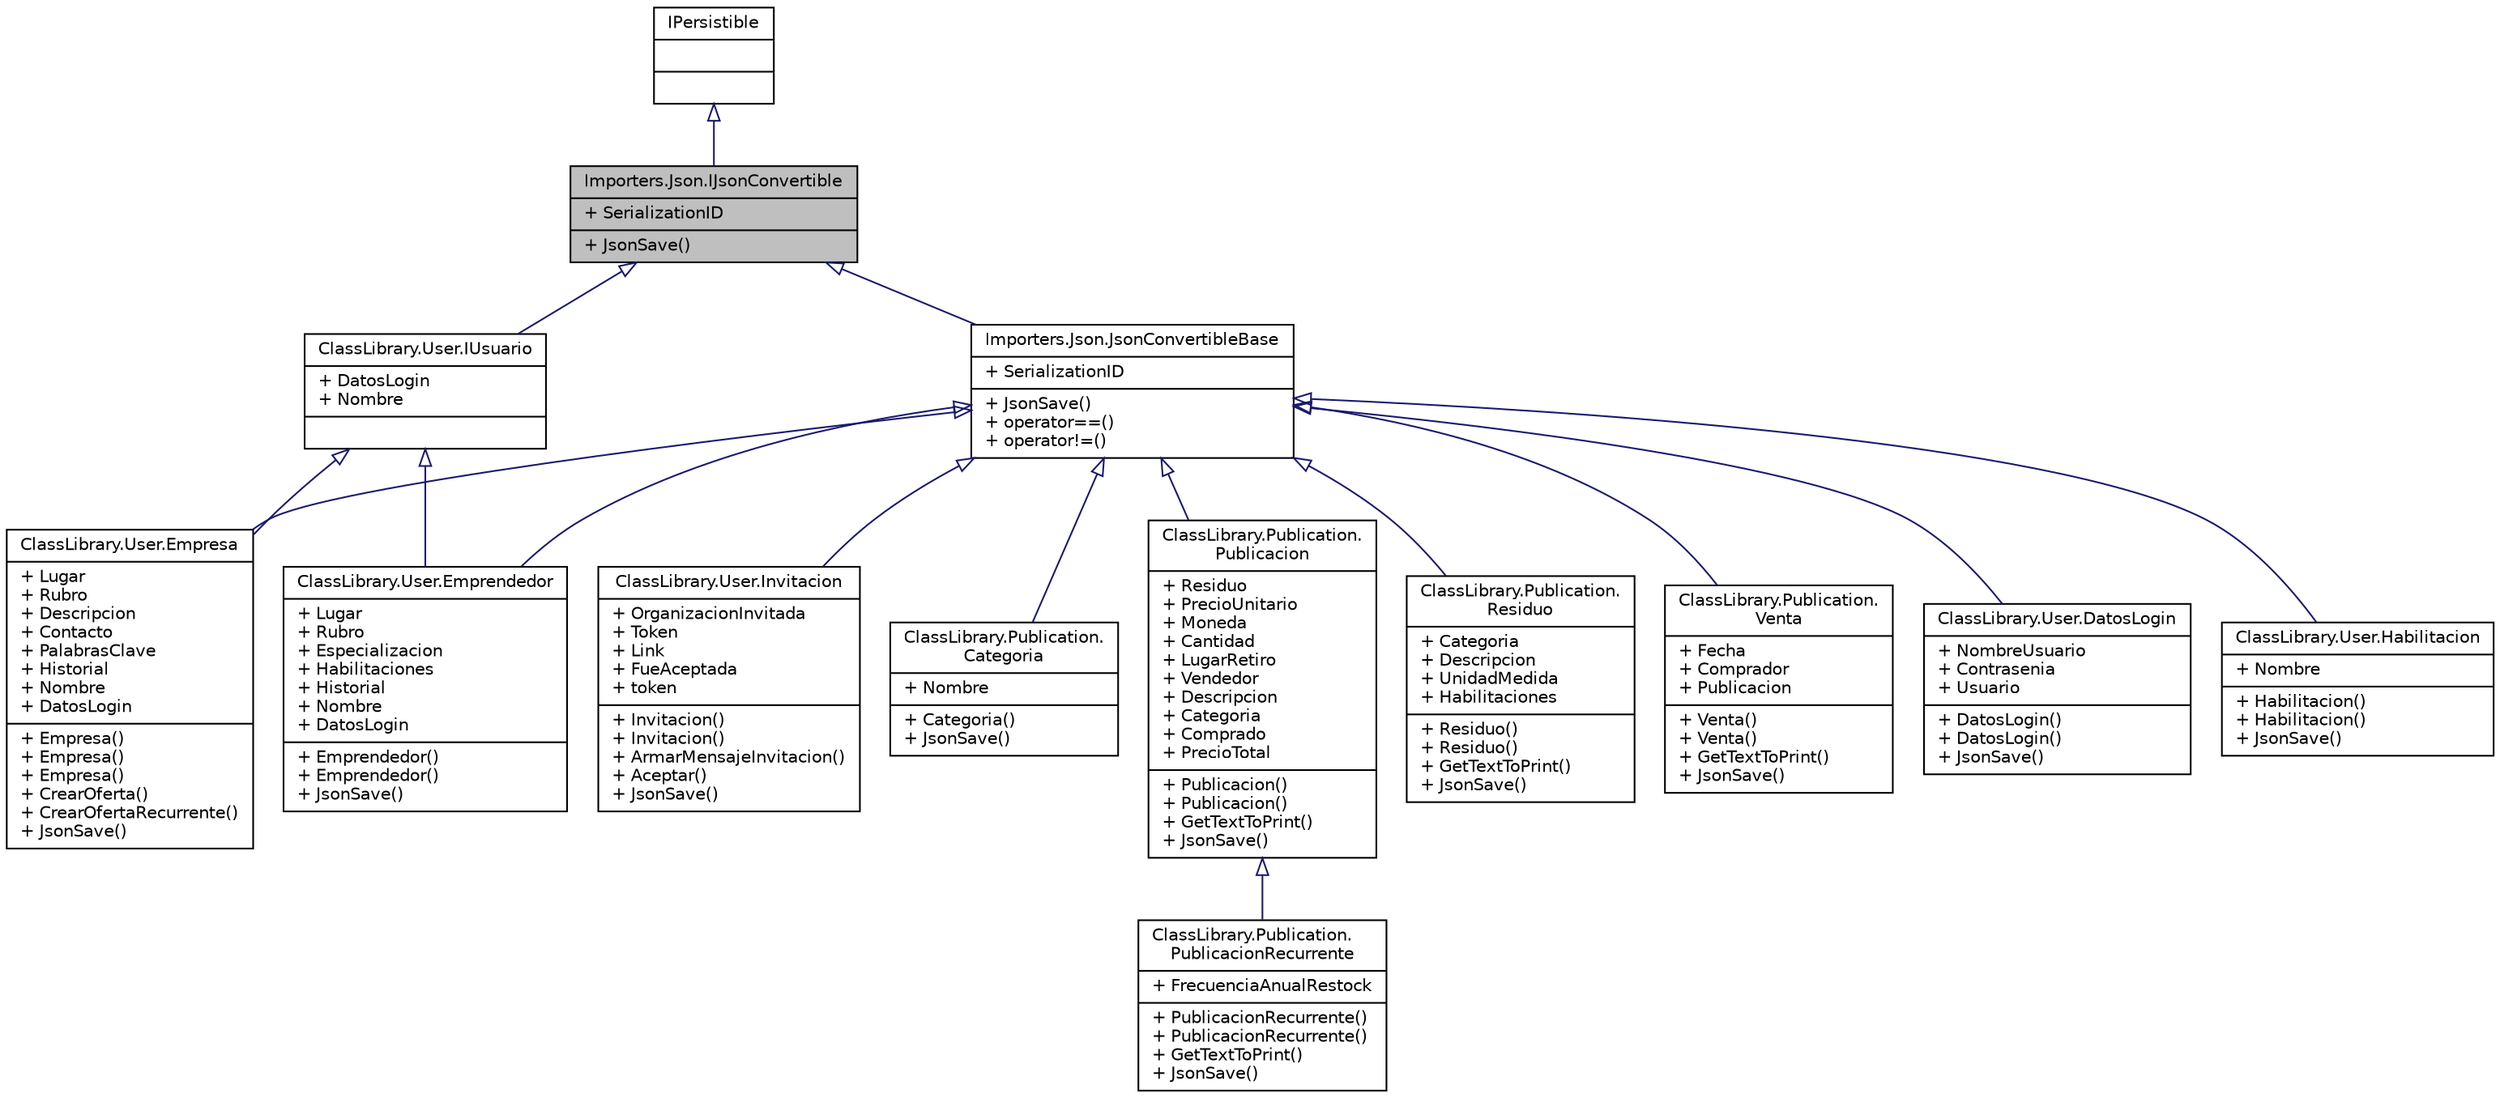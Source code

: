 digraph "Importers.Json.IJsonConvertible"
{
 // INTERACTIVE_SVG=YES
 // LATEX_PDF_SIZE
  edge [fontname="Helvetica",fontsize="10",labelfontname="Helvetica",labelfontsize="10"];
  node [fontname="Helvetica",fontsize="10",shape=record];
  Node1 [label="{Importers.Json.IJsonConvertible\n|+ SerializationID\l|+ JsonSave()\l}",height=0.2,width=0.4,color="black", fillcolor="grey75", style="filled", fontcolor="black",tooltip="Interfaz que permite a la librería de clases marcar las clases que se persisten en formato JSON...."];
  Node2 -> Node1 [dir="back",color="midnightblue",fontsize="10",style="solid",arrowtail="onormal",fontname="Helvetica"];
  Node2 [label="{IPersistible\n||}",height=0.2,width=0.4,color="black", fillcolor="white", style="filled",URL="$interfaceImporters_1_1IPersistible.html",tooltip="Identifica las clases que se espera que la base de datos persista."];
  Node1 -> Node3 [dir="back",color="midnightblue",fontsize="10",style="solid",arrowtail="onormal",fontname="Helvetica"];
  Node3 [label="{ClassLibrary.User.IUsuario\n|+ DatosLogin\l+ Nombre\l|}",height=0.2,width=0.4,color="black", fillcolor="white", style="filled",URL="$interfaceClassLibrary_1_1User_1_1IUsuario.html",tooltip="Interfaz que engloba tanto empresas como emprendimientos."];
  Node3 -> Node4 [dir="back",color="midnightblue",fontsize="10",style="solid",arrowtail="onormal",fontname="Helvetica"];
  Node4 [label="{ClassLibrary.User.Emprendedor\n|+ Lugar\l+ Rubro\l+ Especializacion\l+ Habilitaciones\l+ Historial\l+ Nombre\l+ DatosLogin\l|+ Emprendedor()\l+ Emprendedor()\l+ JsonSave()\l}",height=0.2,width=0.4,color="black", fillcolor="white", style="filled",URL="$classClassLibrary_1_1User_1_1Emprendedor.html",tooltip="Clase representativa de los emprendedores con su información competente."];
  Node3 -> Node5 [dir="back",color="midnightblue",fontsize="10",style="solid",arrowtail="onormal",fontname="Helvetica"];
  Node5 [label="{ClassLibrary.User.Empresa\n|+ Lugar\l+ Rubro\l+ Descripcion\l+ Contacto\l+ PalabrasClave\l+ Historial\l+ Nombre\l+ DatosLogin\l|+ Empresa()\l+ Empresa()\l+ Empresa()\l+ CrearOferta()\l+ CrearOfertaRecurrente()\l+ JsonSave()\l}",height=0.2,width=0.4,color="black", fillcolor="white", style="filled",URL="$classClassLibrary_1_1User_1_1Empresa.html",tooltip="Clase representativa de las empresas registradas y su información competente."];
  Node1 -> Node6 [dir="back",color="midnightblue",fontsize="10",style="solid",arrowtail="onormal",fontname="Helvetica"];
  Node6 [label="{Importers.Json.JsonConvertibleBase\n|+ SerializationID\l|+ JsonSave()\l+ operator==()\l+ operator!=()\l}",height=0.2,width=0.4,color="black", fillcolor="white", style="filled",URL="$classImporters_1_1Json_1_1JsonConvertibleBase.html",tooltip="Clase base abstracta que redefine los operadores == y != para determinar si dos objetos son iguales e..."];
  Node6 -> Node7 [dir="back",color="midnightblue",fontsize="10",style="solid",arrowtail="onormal",fontname="Helvetica"];
  Node7 [label="{ClassLibrary.Publication.\lCategoria\n|+ Nombre\l|+ Categoria()\l+ JsonSave()\l}",height=0.2,width=0.4,color="black", fillcolor="white", style="filled",URL="$classClassLibrary_1_1Publication_1_1Categoria.html",tooltip="Instancia de las categorias posibles para Residuo."];
  Node6 -> Node8 [dir="back",color="midnightblue",fontsize="10",style="solid",arrowtail="onormal",fontname="Helvetica"];
  Node8 [label="{ClassLibrary.Publication.\lPublicacion\n|+ Residuo\l+ PrecioUnitario\l+ Moneda\l+ Cantidad\l+ LugarRetiro\l+ Vendedor\l+ Descripcion\l+ Categoria\l+ Comprado\l+ PrecioTotal\l|+ Publicacion()\l+ Publicacion()\l+ GetTextToPrint()\l+ JsonSave()\l}",height=0.2,width=0.4,color="black", fillcolor="white", style="filled",URL="$classClassLibrary_1_1Publication_1_1Publicacion.html",tooltip="Tipo base de publicación, comprende Descripcion, Residuo, Precio, Moneda, Cantidad,..."];
  Node8 -> Node9 [dir="back",color="midnightblue",fontsize="10",style="solid",arrowtail="onormal",fontname="Helvetica"];
  Node9 [label="{ClassLibrary.Publication.\lPublicacionRecurrente\n|+ FrecuenciaAnualRestock\l|+ PublicacionRecurrente()\l+ PublicacionRecurrente()\l+ GetTextToPrint()\l+ JsonSave()\l}",height=0.2,width=0.4,color="black", fillcolor="white", style="filled",URL="$classClassLibrary_1_1Publication_1_1PublicacionRecurrente.html",tooltip="Subclase de Publicacion, añade propiedad de Recurrencia del residuo. Sus anulaciones de los métodos G..."];
  Node6 -> Node10 [dir="back",color="midnightblue",fontsize="10",style="solid",arrowtail="onormal",fontname="Helvetica"];
  Node10 [label="{ClassLibrary.Publication.\lResiduo\n|+ Categoria\l+ Descripcion\l+ UnidadMedida\l+ Habilitaciones\l|+ Residuo()\l+ Residuo()\l+ GetTextToPrint()\l+ JsonSave()\l}",height=0.2,width=0.4,color="black", fillcolor="white", style="filled",URL="$classClassLibrary_1_1Publication_1_1Residuo.html",tooltip="Clase representativa de los disferentes residuos. Contiene Categorias, Descripcion,..."];
  Node6 -> Node11 [dir="back",color="midnightblue",fontsize="10",style="solid",arrowtail="onormal",fontname="Helvetica"];
  Node11 [label="{ClassLibrary.Publication.\lVenta\n|+ Fecha\l+ Comprador\l+ Publicacion\l|+ Venta()\l+ Venta()\l+ GetTextToPrint()\l+ JsonSave()\l}",height=0.2,width=0.4,color="black", fillcolor="white", style="filled",URL="$classClassLibrary_1_1Publication_1_1Venta.html",tooltip="Clase que reune las compras de Publicacion y los implicados, y se encarga de hacer la compra en sí...."];
  Node6 -> Node12 [dir="back",color="midnightblue",fontsize="10",style="solid",arrowtail="onormal",fontname="Helvetica"];
  Node12 [label="{ClassLibrary.User.DatosLogin\n|+ NombreUsuario\l+ Contrasenia\l+ Usuario\l|+ DatosLogin()\l+ DatosLogin()\l+ JsonSave()\l}",height=0.2,width=0.4,color="black", fillcolor="white", style="filled",URL="$classClassLibrary_1_1User_1_1DatosLogin.html",tooltip="Las instancias de esta clase representan los usuarios creados en el bot, almacendando la empresa o em..."];
  Node6 -> Node4 [dir="back",color="midnightblue",fontsize="10",style="solid",arrowtail="onormal",fontname="Helvetica"];
  Node6 -> Node5 [dir="back",color="midnightblue",fontsize="10",style="solid",arrowtail="onormal",fontname="Helvetica"];
  Node6 -> Node13 [dir="back",color="midnightblue",fontsize="10",style="solid",arrowtail="onormal",fontname="Helvetica"];
  Node13 [label="{ClassLibrary.User.Habilitacion\n|+ Nombre\l|+ Habilitacion()\l+ Habilitacion()\l+ JsonSave()\l}",height=0.2,width=0.4,color="black", fillcolor="white", style="filled",URL="$classClassLibrary_1_1User_1_1Habilitacion.html",tooltip="Clase representativa de las habilitaciones existentes aplicables a los residuos y emprendedores."];
  Node6 -> Node14 [dir="back",color="midnightblue",fontsize="10",style="solid",arrowtail="onormal",fontname="Helvetica"];
  Node14 [label="{ClassLibrary.User.Invitacion\n|+ OrganizacionInvitada\l+ Token\l+ Link\l+ FueAceptada\l+ token\l|+ Invitacion()\l+ Invitacion()\l+ ArmarMensajeInvitacion()\l+ Aceptar()\l+ JsonSave()\l}",height=0.2,width=0.4,color="black", fillcolor="white", style="filled",URL="$classClassLibrary_1_1User_1_1Invitacion.html",tooltip="Clase mediadora entre GestorInvitacionesy los , representa la invitación en si, y encapsula el enlace..."];
}
